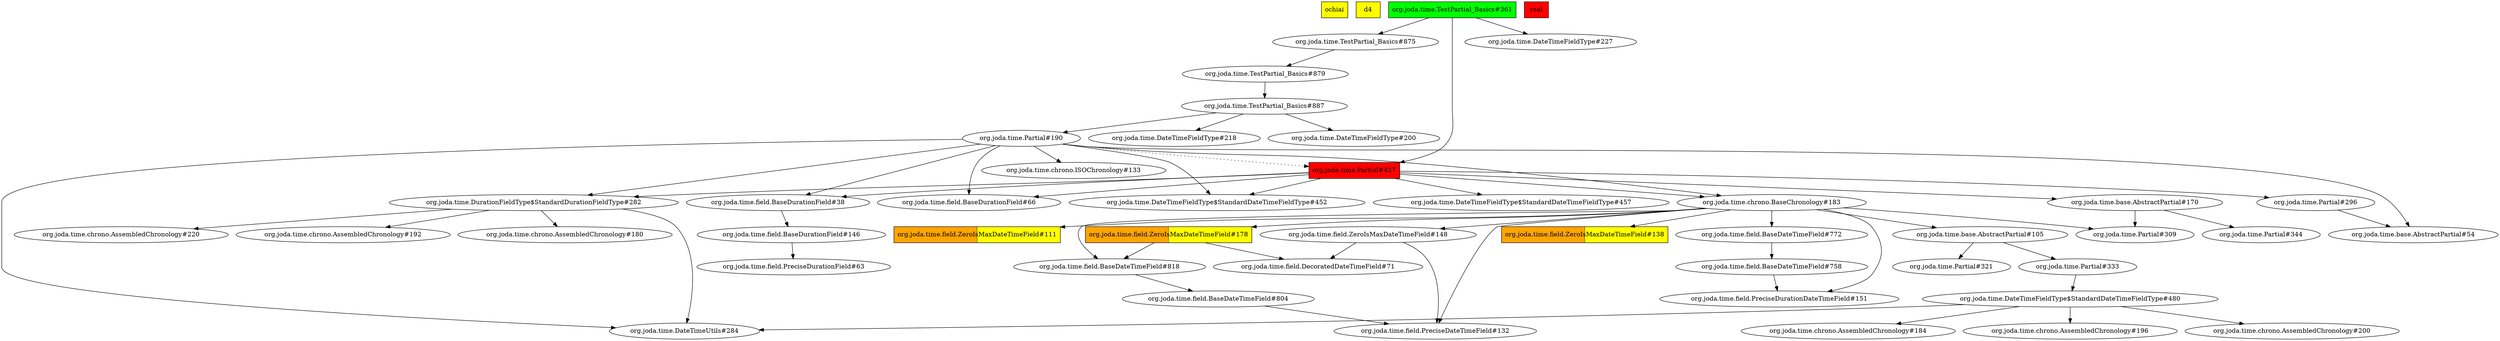 digraph enhanced {
	"ochiai" [style=striped shape=box fillcolor="yellow"];
	"d4" [style=striped shape=box fillcolor="yellow"];
	"org.joda.time.TestPartial_Basics#361" [style=striped shape=box fillcolor="green"];
	"org.joda.time.field.ZeroIsMaxDateTimeField#111" [style=striped shape=box fillcolor="orange:yellow"];
	"org.joda.time.field.ZeroIsMaxDateTimeField#178" [style=striped shape=box fillcolor="orange:yellow"];
	"org.joda.time.field.ZeroIsMaxDateTimeField#138" [style=striped shape=box fillcolor="orange:yellow"];
	"org.joda.time.Partial#427" [style=striped shape=box fillcolor="red"];
	"real" [style=striped shape=box fillcolor="red"];
	"org.joda.time.Partial#427" -> "org.joda.time.base.AbstractPartial#170";
	"org.joda.time.TestPartial_Basics#887" -> "org.joda.time.Partial#190";
	"org.joda.time.TestPartial_Basics#879" -> "org.joda.time.TestPartial_Basics#887";
	"org.joda.time.Partial#427" -> "org.joda.time.Partial#296";
	"org.joda.time.chrono.BaseChronology#183" -> "org.joda.time.field.BaseDateTimeField#772";
	"org.joda.time.field.ZeroIsMaxDateTimeField#178" -> "org.joda.time.field.DecoratedDateTimeField#71";
	"org.joda.time.field.ZeroIsMaxDateTimeField#148" -> "org.joda.time.field.DecoratedDateTimeField#71";
	"org.joda.time.base.AbstractPartial#105" -> "org.joda.time.Partial#333";
	"org.joda.time.field.ZeroIsMaxDateTimeField#178" -> "org.joda.time.field.BaseDateTimeField#818";
	"org.joda.time.chrono.BaseChronology#183" -> "org.joda.time.field.BaseDateTimeField#818";
	"org.joda.time.DurationFieldType$StandardDurationFieldType#282" -> "org.joda.time.chrono.AssembledChronology#192";
	"org.joda.time.field.BaseDateTimeField#772" -> "org.joda.time.field.BaseDateTimeField#758";
	"org.joda.time.Partial#190" -> "org.joda.time.field.BaseDurationField#66";
	"org.joda.time.Partial#427" -> "org.joda.time.field.BaseDurationField#66";
	"org.joda.time.TestPartial_Basics#887" -> "org.joda.time.DateTimeFieldType#218";
	"org.joda.time.chrono.BaseChronology#183" -> "org.joda.time.field.ZeroIsMaxDateTimeField#148";
	"org.joda.time.DateTimeFieldType$StandardDateTimeFieldType#480" -> "org.joda.time.chrono.AssembledChronology#196";
	"org.joda.time.TestPartial_Basics#887" -> "org.joda.time.DateTimeFieldType#200";
	"org.joda.time.Partial#190" -> "org.joda.time.chrono.ISOChronology#133";
	"org.joda.time.chrono.BaseChronology#183" -> "org.joda.time.field.ZeroIsMaxDateTimeField#111";
	"org.joda.time.DateTimeFieldType$StandardDateTimeFieldType#480" -> "org.joda.time.DateTimeUtils#284";
	"org.joda.time.Partial#190" -> "org.joda.time.DateTimeUtils#284";
	"org.joda.time.DurationFieldType$StandardDurationFieldType#282" -> "org.joda.time.DateTimeUtils#284";
	"org.joda.time.TestPartial_Basics#875" -> "org.joda.time.TestPartial_Basics#879";
	"org.joda.time.chrono.BaseChronology#183" -> "org.joda.time.field.ZeroIsMaxDateTimeField#178";
	"org.joda.time.TestPartial_Basics#361" -> "org.joda.time.DateTimeFieldType#227";
	"org.joda.time.field.BaseDurationField#38" -> "org.joda.time.field.BaseDurationField#146";
	"org.joda.time.Partial#190" -> "org.joda.time.base.AbstractPartial#54";
	"org.joda.time.Partial#296" -> "org.joda.time.base.AbstractPartial#54";
	"org.joda.time.TestPartial_Basics#361" -> "org.joda.time.TestPartial_Basics#875";
	"org.joda.time.Partial#190" -> "org.joda.time.chrono.BaseChronology#183";
	"org.joda.time.Partial#427" -> "org.joda.time.chrono.BaseChronology#183";
	"org.joda.time.Partial#190" -> "org.joda.time.DateTimeFieldType$StandardDateTimeFieldType#452";
	"org.joda.time.Partial#427" -> "org.joda.time.DateTimeFieldType$StandardDateTimeFieldType#452";
	"org.joda.time.Partial#427" -> "org.joda.time.DateTimeFieldType$StandardDateTimeFieldType#457";
	"org.joda.time.field.BaseDateTimeField#818" -> "org.joda.time.field.BaseDateTimeField#804";
	"org.joda.time.Partial#333" -> "org.joda.time.DateTimeFieldType$StandardDateTimeFieldType#480";
	"org.joda.time.base.AbstractPartial#170" -> "org.joda.time.Partial#344";
	"org.joda.time.base.AbstractPartial#105" -> "org.joda.time.Partial#321";
	"org.joda.time.DurationFieldType$StandardDurationFieldType#282" -> "org.joda.time.chrono.AssembledChronology#180";
	"org.joda.time.field.BaseDateTimeField#804" -> "org.joda.time.field.PreciseDateTimeField#132";
	"org.joda.time.field.ZeroIsMaxDateTimeField#148" -> "org.joda.time.field.PreciseDateTimeField#132";
	"org.joda.time.chrono.BaseChronology#183" -> "org.joda.time.field.PreciseDateTimeField#132";
	"org.joda.time.base.AbstractPartial#170" -> "org.joda.time.Partial#309";
	"org.joda.time.chrono.BaseChronology#183" -> "org.joda.time.Partial#309";
	"org.joda.time.chrono.BaseChronology#183" -> "org.joda.time.field.ZeroIsMaxDateTimeField#138";
	"org.joda.time.DateTimeFieldType$StandardDateTimeFieldType#480" -> "org.joda.time.chrono.AssembledChronology#200";
	"org.joda.time.TestPartial_Basics#361" -> "org.joda.time.Partial#427";
	"org.joda.time.Partial#190" -> "org.joda.time.Partial#427" [style=dotted];
	"org.joda.time.Partial#190" -> "org.joda.time.DurationFieldType$StandardDurationFieldType#282";
	"org.joda.time.Partial#427" -> "org.joda.time.DurationFieldType$StandardDurationFieldType#282";
	"org.joda.time.DurationFieldType$StandardDurationFieldType#282" -> "org.joda.time.chrono.AssembledChronology#220";
	"org.joda.time.chrono.BaseChronology#183" -> "org.joda.time.base.AbstractPartial#105";
	"org.joda.time.DateTimeFieldType$StandardDateTimeFieldType#480" -> "org.joda.time.chrono.AssembledChronology#184";
	"org.joda.time.Partial#190" -> "org.joda.time.field.BaseDurationField#38";
	"org.joda.time.Partial#427" -> "org.joda.time.field.BaseDurationField#38";
	"org.joda.time.field.BaseDateTimeField#758" -> "org.joda.time.field.PreciseDurationDateTimeField#151";
	"org.joda.time.chrono.BaseChronology#183" -> "org.joda.time.field.PreciseDurationDateTimeField#151";
	"org.joda.time.field.BaseDurationField#146" -> "org.joda.time.field.PreciseDurationField#63";
}
